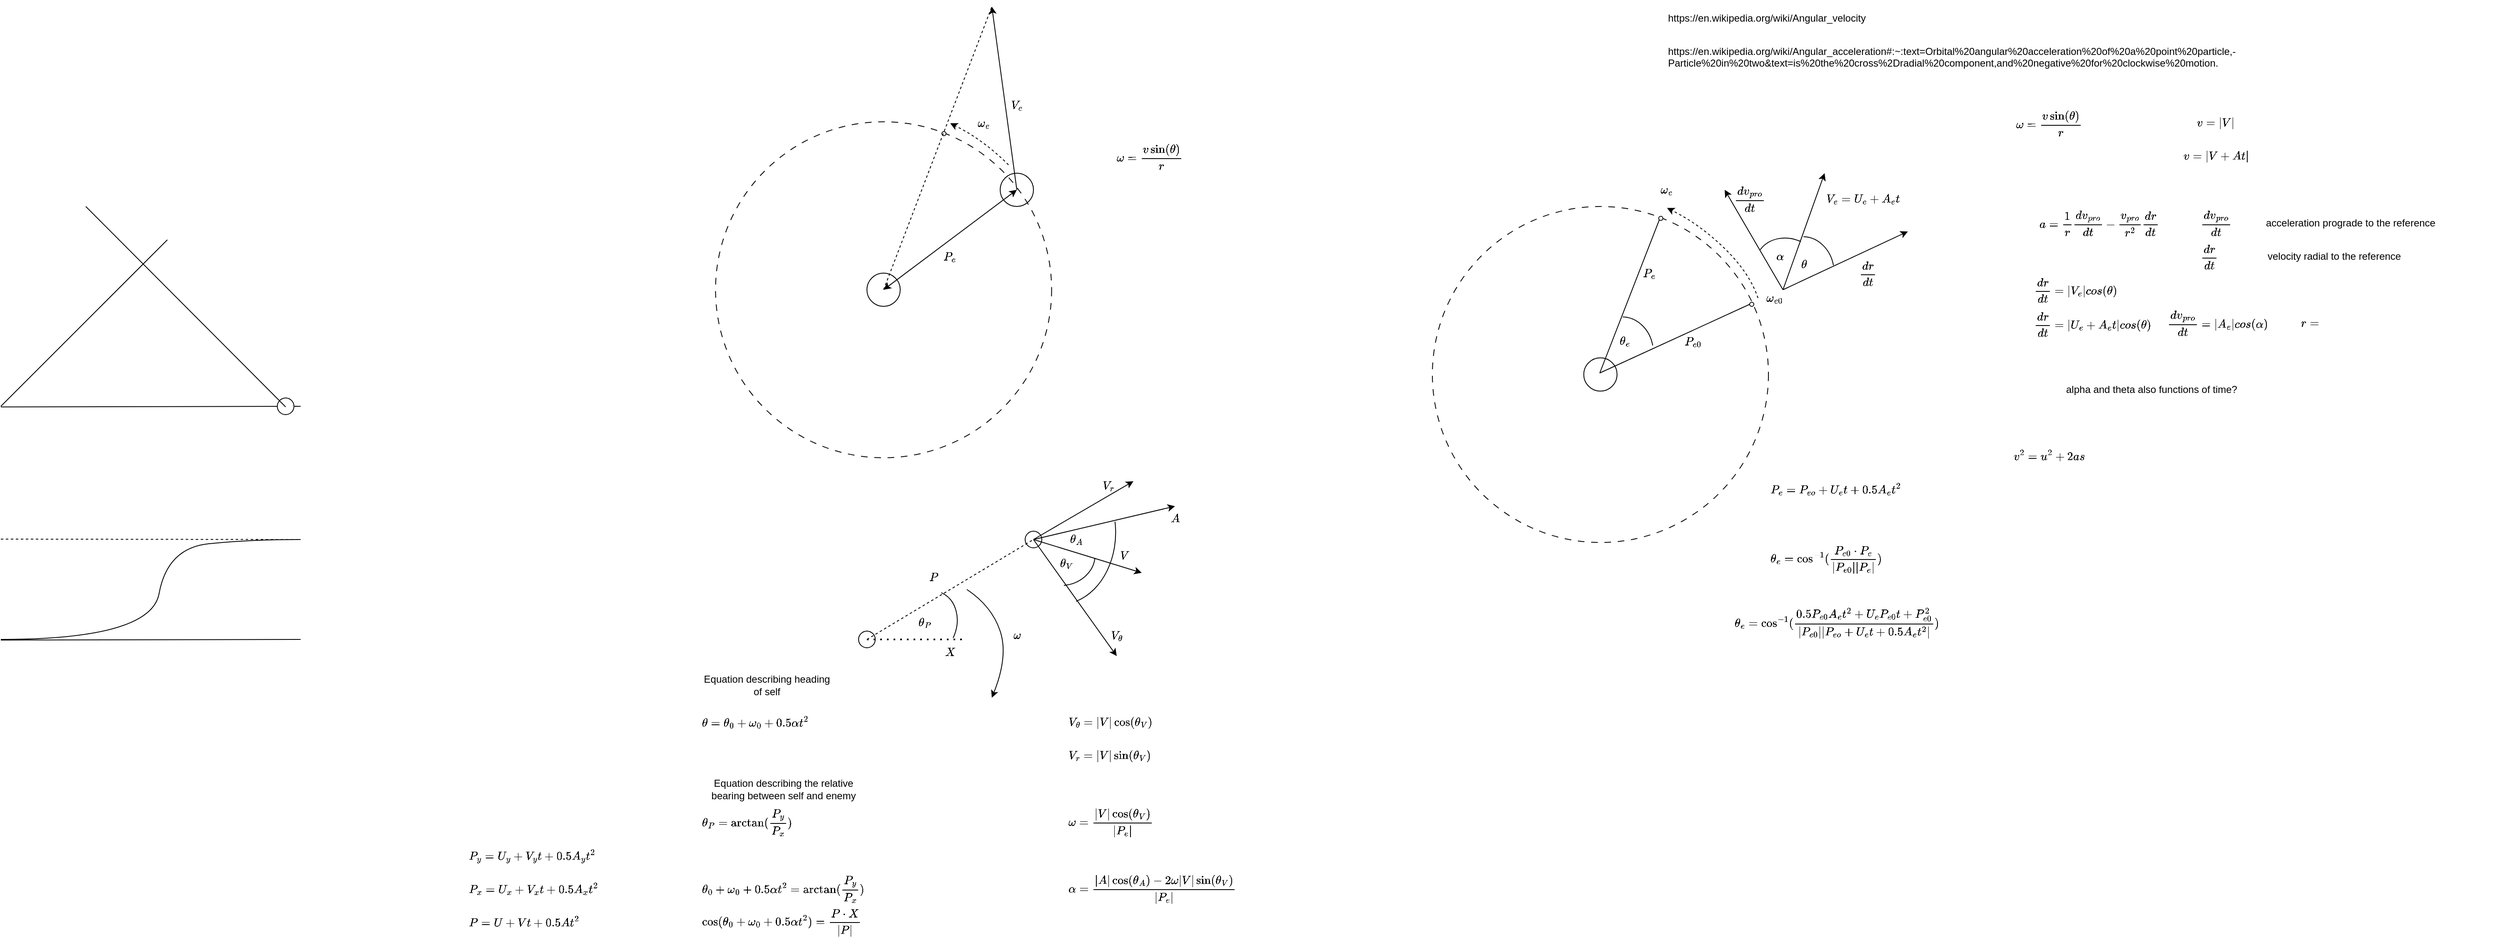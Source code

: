 <mxfile>
    <diagram id="aeeHIykhzUZGhpPW8PlR" name="Page-1">
        <mxGraphModel dx="1487" dy="787" grid="1" gridSize="10" guides="1" tooltips="1" connect="1" arrows="1" fold="1" page="1" pageScale="1" pageWidth="827" pageHeight="1169" math="1" shadow="0">
            <root>
                <mxCell id="0"/>
                <mxCell id="1" parent="0"/>
                <mxCell id="7" value="" style="ellipse;whiteSpace=wrap;html=1;aspect=fixed;fillColor=none;gradientColor=none;dashed=1;dashPattern=8 8;movable=0;resizable=0;rotatable=0;deletable=0;editable=0;connectable=0;" parent="1" vertex="1">
                    <mxGeometry x="178.22" y="178.23" width="403.55" height="403.55" as="geometry"/>
                </mxCell>
                <mxCell id="4" value="" style="ellipse;whiteSpace=wrap;html=1;aspect=fixed;gradientColor=none;fillColor=none;movable=0;resizable=0;rotatable=0;deletable=0;editable=0;connectable=0;" parent="1" vertex="1">
                    <mxGeometry x="360" y="360" width="40" height="40" as="geometry"/>
                </mxCell>
                <mxCell id="5" value="" style="ellipse;whiteSpace=wrap;html=1;aspect=fixed;gradientColor=none;fillColor=none;movable=0;resizable=0;rotatable=0;deletable=0;editable=0;connectable=0;" parent="1" vertex="1">
                    <mxGeometry x="520" y="240" width="40" height="40" as="geometry"/>
                </mxCell>
                <mxCell id="6" value="" style="endArrow=classic;html=1;" parent="1" edge="1">
                    <mxGeometry width="50" height="50" relative="1" as="geometry">
                        <mxPoint x="540" y="260" as="sourcePoint"/>
                        <mxPoint x="510" y="40" as="targetPoint"/>
                    </mxGeometry>
                </mxCell>
                <mxCell id="8" value="" style="endArrow=classic;startArrow=classic;html=1;" parent="1" edge="1">
                    <mxGeometry width="50" height="50" relative="1" as="geometry">
                        <mxPoint x="540" y="260" as="sourcePoint"/>
                        <mxPoint x="380" y="380" as="targetPoint"/>
                    </mxGeometry>
                </mxCell>
                <mxCell id="9" value="$$P_e$$" style="text;html=1;strokeColor=none;fillColor=none;align=center;verticalAlign=middle;whiteSpace=wrap;rounded=0;dashed=1;dashPattern=8 8;" parent="1" vertex="1">
                    <mxGeometry x="440" y="320" width="40" height="40" as="geometry"/>
                </mxCell>
                <mxCell id="10" value="$$V_e$$" style="text;html=1;strokeColor=none;fillColor=none;align=center;verticalAlign=middle;whiteSpace=wrap;rounded=0;dashed=1;dashPattern=8 8;" parent="1" vertex="1">
                    <mxGeometry x="500" y="138.23" width="80" height="40" as="geometry"/>
                </mxCell>
                <mxCell id="11" value="" style="ellipse;whiteSpace=wrap;html=1;aspect=fixed;fillColor=#FFFFFF;gradientColor=none;strokeColor=default;fillStyle=solid;" parent="1" vertex="1">
                    <mxGeometry x="450" y="190" width="5" height="5" as="geometry"/>
                </mxCell>
                <mxCell id="13" value="" style="endArrow=none;html=1;dashed=1;" parent="1" edge="1">
                    <mxGeometry width="50" height="50" relative="1" as="geometry">
                        <mxPoint x="380" y="380" as="sourcePoint"/>
                        <mxPoint x="510" y="40" as="targetPoint"/>
                    </mxGeometry>
                </mxCell>
                <mxCell id="14" value="" style="curved=1;endArrow=classic;html=1;dashed=1;" parent="1" edge="1">
                    <mxGeometry width="50" height="50" relative="1" as="geometry">
                        <mxPoint x="530" y="230" as="sourcePoint"/>
                        <mxPoint x="460" y="180" as="targetPoint"/>
                        <Array as="points">
                            <mxPoint x="530" y="230"/>
                            <mxPoint x="500" y="200"/>
                        </Array>
                    </mxGeometry>
                </mxCell>
                <mxCell id="15" value="$$\omega_e$$" style="text;html=1;strokeColor=none;fillColor=none;align=center;verticalAlign=middle;whiteSpace=wrap;rounded=0;dashed=1;dashPattern=8 8;" parent="1" vertex="1">
                    <mxGeometry x="460" y="160" width="80" height="40" as="geometry"/>
                </mxCell>
                <mxCell id="27" value="" style="ellipse;whiteSpace=wrap;html=1;aspect=fixed;fillColor=none;gradientColor=none;dashed=1;dashPattern=8 8;movable=0;resizable=0;rotatable=0;deletable=0;editable=0;connectable=0;" parent="1" vertex="1">
                    <mxGeometry x="1039" y="280" width="403.55" height="403.55" as="geometry"/>
                </mxCell>
                <mxCell id="28" value="" style="ellipse;whiteSpace=wrap;html=1;aspect=fixed;gradientColor=none;fillColor=none;movable=0;resizable=0;rotatable=0;deletable=0;editable=0;connectable=0;" parent="1" vertex="1">
                    <mxGeometry x="1220.78" y="461.77" width="40" height="40" as="geometry"/>
                </mxCell>
                <mxCell id="30" value="" style="endArrow=classic;startArrow=classic;html=1;movable=1;resizable=1;rotatable=1;deletable=1;editable=1;connectable=1;" parent="1" source="27" edge="1">
                    <mxGeometry width="50" height="50" relative="1" as="geometry">
                        <mxPoint x="1400.78" y="361.77" as="sourcePoint"/>
                        <mxPoint x="1240.78" y="481.77" as="targetPoint"/>
                    </mxGeometry>
                </mxCell>
                <mxCell id="32" value="" style="ellipse;whiteSpace=wrap;html=1;aspect=fixed;fillColor=#FFFFFF;gradientColor=none;strokeColor=default;fillStyle=solid;movable=1;resizable=1;rotatable=1;deletable=1;editable=1;connectable=1;" parent="1" vertex="1">
                    <mxGeometry x="1310.78" y="291.77" width="5" height="5" as="geometry"/>
                </mxCell>
                <mxCell id="33" value="" style="curved=1;endArrow=classic;html=1;dashed=1;movable=1;resizable=1;rotatable=1;deletable=1;editable=1;connectable=1;" parent="1" edge="1">
                    <mxGeometry width="50" height="50" relative="1" as="geometry">
                        <mxPoint x="1430" y="390" as="sourcePoint"/>
                        <mxPoint x="1320.78" y="281.77" as="targetPoint"/>
                        <Array as="points">
                            <mxPoint x="1420" y="360"/>
                            <mxPoint x="1360.78" y="301.77"/>
                        </Array>
                    </mxGeometry>
                </mxCell>
                <mxCell id="34" value="$$\omega_{e0}$$" style="text;html=1;strokeColor=none;fillColor=none;align=center;verticalAlign=middle;whiteSpace=wrap;rounded=0;dashed=1;dashPattern=8 8;movable=1;resizable=1;rotatable=1;deletable=1;editable=1;connectable=1;" parent="1" vertex="1">
                    <mxGeometry x="1410" y="370" width="80" height="40" as="geometry"/>
                </mxCell>
                <mxCell id="35" value="" style="ellipse;whiteSpace=wrap;html=1;aspect=fixed;fillColor=#FFFFFF;gradientColor=none;strokeColor=default;fillStyle=solid;movable=1;resizable=1;rotatable=1;deletable=1;editable=1;connectable=1;" parent="1" vertex="1">
                    <mxGeometry x="1420" y="395" width="5" height="5" as="geometry"/>
                </mxCell>
                <mxCell id="36" value="" style="endArrow=none;html=1;entryX=0;entryY=0.5;entryDx=0;entryDy=0;" parent="1" target="35" edge="1">
                    <mxGeometry width="50" height="50" relative="1" as="geometry">
                        <mxPoint x="1240" y="480" as="sourcePoint"/>
                        <mxPoint x="1440" y="330" as="targetPoint"/>
                    </mxGeometry>
                </mxCell>
                <mxCell id="37" value="" style="endArrow=none;html=1;entryX=0;entryY=1;entryDx=0;entryDy=0;" parent="1" target="32" edge="1">
                    <mxGeometry width="50" height="50" relative="1" as="geometry">
                        <mxPoint x="1240" y="480" as="sourcePoint"/>
                        <mxPoint x="1430" y="407.5" as="targetPoint"/>
                    </mxGeometry>
                </mxCell>
                <mxCell id="40" value="" style="verticalLabelPosition=bottom;verticalAlign=top;html=1;shape=mxgraph.basic.arc;startAngle=0.766;endAngle=0.983;rotation=85;" parent="1" vertex="1">
                    <mxGeometry x="1225.58" y="417.86" width="84.03" height="73.48" as="geometry"/>
                </mxCell>
                <mxCell id="41" value="$$\theta_e$$" style="text;html=1;strokeColor=none;fillColor=none;align=center;verticalAlign=middle;whiteSpace=wrap;rounded=0;dashed=1;dashPattern=8 8;movable=1;resizable=1;rotatable=1;deletable=1;editable=1;connectable=1;" parent="1" vertex="1">
                    <mxGeometry x="1250" y="421.77" width="40" height="40" as="geometry"/>
                </mxCell>
                <mxCell id="43" value="$$\omega_e$$" style="text;html=1;strokeColor=none;fillColor=none;align=center;verticalAlign=middle;whiteSpace=wrap;rounded=0;dashed=1;dashPattern=8 8;movable=1;resizable=1;rotatable=1;deletable=1;editable=1;connectable=1;" parent="1" vertex="1">
                    <mxGeometry x="1280" y="240" width="80" height="40" as="geometry"/>
                </mxCell>
                <UserObject label="https://en.wikipedia.org/wiki/Angular_velocity" link="https://en.wikipedia.org/wiki/Angular_velocity" id="44">
                    <mxCell style="text;whiteSpace=wrap;html=1;" parent="1" vertex="1">
                        <mxGeometry x="1320" y="40" width="270" height="40" as="geometry"/>
                    </mxCell>
                </UserObject>
                <mxCell id="45" value="https://en.wikipedia.org/wiki/Angular_acceleration#:~:text=Orbital%20angular%20acceleration%20of%20a%20point%20particle,-Particle%20in%20two&amp;text=is%20the%20cross%2Dradial%20component,and%20negative%20for%20clockwise%20motion." style="text;whiteSpace=wrap;html=1;" parent="1" vertex="1">
                    <mxGeometry x="1320" y="80" width="560" height="50" as="geometry"/>
                </mxCell>
                <mxCell id="46" value="$$\omega = \frac{v \sin(\theta)}{r}$$" style="text;html=1;strokeColor=none;fillColor=none;align=center;verticalAlign=middle;whiteSpace=wrap;rounded=0;" parent="1" vertex="1">
                    <mxGeometry x="1680" y="160" width="200" height="40" as="geometry"/>
                </mxCell>
                <mxCell id="47" value="$$ v=|V| $$" style="text;html=1;strokeColor=none;fillColor=none;align=center;verticalAlign=middle;whiteSpace=wrap;rounded=0;" parent="1" vertex="1">
                    <mxGeometry x="1880" y="160" width="200" height="40" as="geometry"/>
                </mxCell>
                <mxCell id="50" value="$$\omega = \frac{v \sin(\theta)}{r}$$" style="text;html=1;strokeColor=none;fillColor=none;align=center;verticalAlign=middle;whiteSpace=wrap;rounded=0;" parent="1" vertex="1">
                    <mxGeometry x="600" y="200" width="200" height="40" as="geometry"/>
                </mxCell>
                <mxCell id="52" value="$$ v=|V+At| $$" style="text;html=1;strokeColor=none;fillColor=none;align=center;verticalAlign=middle;whiteSpace=wrap;rounded=0;" parent="1" vertex="1">
                    <mxGeometry x="1880" y="200" width="200" height="40" as="geometry"/>
                </mxCell>
                <mxCell id="53" value="$$ a = \frac{1}{r} \frac{dv_{pro}}{dt} - \frac{v_{pro}}{r^2} \frac{dr}{dt}$$" style="text;html=1;strokeColor=none;fillColor=none;align=center;verticalAlign=middle;whiteSpace=wrap;rounded=0;" parent="1" vertex="1">
                    <mxGeometry x="1740" y="280" width="200" height="40" as="geometry"/>
                </mxCell>
                <mxCell id="54" value="$$\frac{dv_{pro}}{dt}$$" style="text;html=1;strokeColor=none;fillColor=none;align=left;verticalAlign=middle;whiteSpace=wrap;rounded=0;" parent="1" vertex="1">
                    <mxGeometry x="1960" y="279.27" width="80" height="40.73" as="geometry"/>
                </mxCell>
                <mxCell id="55" value="acceleration prograde to the reference" style="text;html=1;strokeColor=none;fillColor=none;align=left;verticalAlign=middle;whiteSpace=wrap;rounded=0;" parent="1" vertex="1">
                    <mxGeometry x="2038" y="279.27" width="242" height="40.73" as="geometry"/>
                </mxCell>
                <mxCell id="57" value="$$\frac{dr}{dt}$$" style="text;html=1;strokeColor=none;fillColor=none;align=left;verticalAlign=middle;whiteSpace=wrap;rounded=0;" parent="1" vertex="1">
                    <mxGeometry x="1960" y="320" width="80" height="40.73" as="geometry"/>
                </mxCell>
                <mxCell id="58" value="velocity radial to the reference" style="text;html=1;strokeColor=none;fillColor=none;align=left;verticalAlign=middle;whiteSpace=wrap;rounded=0;" parent="1" vertex="1">
                    <mxGeometry x="2040" y="319.27" width="242" height="40.73" as="geometry"/>
                </mxCell>
                <mxCell id="59" value="" style="endArrow=classic;html=1;" parent="1" edge="1">
                    <mxGeometry width="50" height="50" relative="1" as="geometry">
                        <mxPoint x="1460" y="380" as="sourcePoint"/>
                        <mxPoint x="1610" y="310" as="targetPoint"/>
                    </mxGeometry>
                </mxCell>
                <mxCell id="60" value="$$\frac{dv_{pro}}{dt}$$" style="text;html=1;strokeColor=none;fillColor=none;align=left;verticalAlign=middle;whiteSpace=wrap;rounded=0;" parent="1" vertex="1">
                    <mxGeometry x="1400" y="251.04" width="80" height="40.73" as="geometry"/>
                </mxCell>
                <mxCell id="61" value="$$\frac{dr}{dt}$$" style="text;html=1;strokeColor=none;fillColor=none;align=left;verticalAlign=middle;whiteSpace=wrap;rounded=0;" parent="1" vertex="1">
                    <mxGeometry x="1550" y="340" width="30" height="40.73" as="geometry"/>
                </mxCell>
                <mxCell id="63" value="" style="endArrow=classic;html=1;" parent="1" edge="1">
                    <mxGeometry width="50" height="50" relative="1" as="geometry">
                        <mxPoint x="1460" y="380" as="sourcePoint"/>
                        <mxPoint x="1390" y="260" as="targetPoint"/>
                    </mxGeometry>
                </mxCell>
                <mxCell id="64" value="$$\frac{dr}{dt} = |V_e|cos(\theta)$$" style="text;html=1;strokeColor=none;fillColor=none;align=left;verticalAlign=middle;whiteSpace=wrap;rounded=0;" parent="1" vertex="1">
                    <mxGeometry x="1760" y="360" width="200" height="40.73" as="geometry"/>
                </mxCell>
                <mxCell id="65" value="" style="endArrow=classic;html=1;" parent="1" edge="1">
                    <mxGeometry width="50" height="50" relative="1" as="geometry">
                        <mxPoint x="1460.0" y="380" as="sourcePoint"/>
                        <mxPoint x="1510" y="240" as="targetPoint"/>
                    </mxGeometry>
                </mxCell>
                <mxCell id="68" value="" style="verticalLabelPosition=bottom;verticalAlign=top;html=1;shape=mxgraph.basic.arc;startAngle=0.766;endAngle=0.983;rotation=85;" parent="1" vertex="1">
                    <mxGeometry x="1442.55" y="321.52" width="84.03" height="73.48" as="geometry"/>
                </mxCell>
                <mxCell id="69" value="" style="verticalLabelPosition=bottom;verticalAlign=top;html=1;shape=mxgraph.basic.arc;startAngle=0.766;endAngle=0.983;rotation=30;" parent="1" vertex="1">
                    <mxGeometry x="1425" y="319.27" width="84.03" height="73.48" as="geometry"/>
                </mxCell>
                <mxCell id="70" value="$$\theta$$" style="text;html=1;strokeColor=none;fillColor=none;align=left;verticalAlign=middle;whiteSpace=wrap;rounded=0;" parent="1" vertex="1">
                    <mxGeometry x="1480" y="329.27" width="30" height="40.73" as="geometry"/>
                </mxCell>
                <mxCell id="71" value="$$\alpha$$" style="text;html=1;strokeColor=none;fillColor=none;align=left;verticalAlign=middle;whiteSpace=wrap;rounded=0;" parent="1" vertex="1">
                    <mxGeometry x="1450" y="319.27" width="30" height="40.73" as="geometry"/>
                </mxCell>
                <mxCell id="72" value="$$P_{e0}$$" style="text;html=1;strokeColor=none;fillColor=none;align=left;verticalAlign=middle;whiteSpace=wrap;rounded=0;" parent="1" vertex="1">
                    <mxGeometry x="1340" y="421.77" width="30" height="40.73" as="geometry"/>
                </mxCell>
                <mxCell id="73" value="$$V_e=U_e+A_et$$" style="text;html=1;strokeColor=none;fillColor=none;align=left;verticalAlign=middle;whiteSpace=wrap;rounded=0;" parent="1" vertex="1">
                    <mxGeometry x="1510" y="251.04" width="120" height="40" as="geometry"/>
                </mxCell>
                <mxCell id="75" value="$$\frac{dr}{dt} = |U_e+A_et|cos(\theta)$$" style="text;html=1;strokeColor=none;fillColor=none;align=left;verticalAlign=middle;whiteSpace=wrap;rounded=0;" parent="1" vertex="1">
                    <mxGeometry x="1760" y="400.73" width="200" height="40.73" as="geometry"/>
                </mxCell>
                <mxCell id="77" value="$$\frac{dv_{pro}}{dt} = |A_e|cos(\alpha)$$" style="text;html=1;strokeColor=none;fillColor=none;align=left;verticalAlign=middle;whiteSpace=wrap;rounded=0;" parent="1" vertex="1">
                    <mxGeometry x="1920" y="400" width="200" height="40.73" as="geometry"/>
                </mxCell>
                <mxCell id="78" value="$$r=$$" style="text;html=1;strokeColor=none;fillColor=none;align=left;verticalAlign=middle;whiteSpace=wrap;rounded=0;" parent="1" vertex="1">
                    <mxGeometry x="2080" y="400" width="240" height="40.73" as="geometry"/>
                </mxCell>
                <mxCell id="79" value="alpha and theta also functions of time?" style="text;html=1;strokeColor=none;fillColor=none;align=left;verticalAlign=middle;whiteSpace=wrap;rounded=0;" parent="1" vertex="1">
                    <mxGeometry x="1798" y="480" width="242" height="40.73" as="geometry"/>
                </mxCell>
                <mxCell id="80" value="$$ v^2=u^2 + 2as $$" style="text;html=1;strokeColor=none;fillColor=none;align=center;verticalAlign=middle;whiteSpace=wrap;rounded=0;" parent="1" vertex="1">
                    <mxGeometry x="1680" y="560" width="200" height="40" as="geometry"/>
                </mxCell>
                <mxCell id="81" value="$$P_e=P_{eo} +U_et+0.5A_et^2$$" style="text;html=1;strokeColor=none;fillColor=none;align=left;verticalAlign=middle;whiteSpace=wrap;rounded=0;" parent="1" vertex="1">
                    <mxGeometry x="1442.55" y="600" width="237.45" height="40" as="geometry"/>
                </mxCell>
                <mxCell id="82" value="$$\theta_e = \cos^{-1}(\frac{P_{e0} \cdot P_e}{|P_{e0}| |P_e|})$$" style="text;html=1;strokeColor=none;fillColor=none;align=left;verticalAlign=middle;whiteSpace=wrap;rounded=0;" parent="1" vertex="1">
                    <mxGeometry x="1442.55" y="683.55" width="237.45" height="40" as="geometry"/>
                </mxCell>
                <mxCell id="83" value="$$P_e$$" style="text;html=1;strokeColor=none;fillColor=none;align=left;verticalAlign=middle;whiteSpace=wrap;rounded=0;" parent="1" vertex="1">
                    <mxGeometry x="1290" y="340.0" width="30" height="40.73" as="geometry"/>
                </mxCell>
                <mxCell id="84" value="$$\theta_e = \cos^{-1}(\frac{{0.5P_{e0}A_et^2} + {U_eP_{e0}t} + {P_{e0}^2}} {|P_{e0}| |P_{eo} +U_et+0.5A_et^2|})$$" style="text;html=1;strokeColor=none;fillColor=none;align=left;verticalAlign=middle;whiteSpace=wrap;rounded=0;" parent="1" vertex="1">
                    <mxGeometry x="1400" y="760" width="477.45" height="40" as="geometry"/>
                </mxCell>
                <mxCell id="85" value="" style="ellipse;whiteSpace=wrap;html=1;aspect=fixed;fillStyle=solid;fillColor=#FFFFFF;movable=0;resizable=0;rotatable=0;deletable=0;editable=0;connectable=0;" parent="1" vertex="1">
                    <mxGeometry x="350" y="790" width="20" height="20" as="geometry"/>
                </mxCell>
                <mxCell id="86" value="" style="ellipse;whiteSpace=wrap;html=1;aspect=fixed;fillStyle=solid;fillColor=#FFFFFF;movable=0;resizable=0;rotatable=0;deletable=0;editable=0;connectable=0;" parent="1" vertex="1">
                    <mxGeometry x="550" y="670" width="20" height="20" as="geometry"/>
                </mxCell>
                <mxCell id="87" value="" style="endArrow=classic;html=1;" parent="1" edge="1">
                    <mxGeometry width="50" height="50" relative="1" as="geometry">
                        <mxPoint x="560" y="680" as="sourcePoint"/>
                        <mxPoint x="690" y="720" as="targetPoint"/>
                    </mxGeometry>
                </mxCell>
                <mxCell id="88" value="" style="endArrow=none;dashed=1;html=1;" parent="1" edge="1">
                    <mxGeometry width="50" height="50" relative="1" as="geometry">
                        <mxPoint x="360" y="800" as="sourcePoint"/>
                        <mxPoint x="560" y="680" as="targetPoint"/>
                    </mxGeometry>
                </mxCell>
                <mxCell id="89" value="$$V$$" style="text;html=1;strokeColor=none;fillColor=none;align=center;verticalAlign=middle;whiteSpace=wrap;rounded=0;fillStyle=solid;" parent="1" vertex="1">
                    <mxGeometry x="640" y="683.55" width="60" height="30" as="geometry"/>
                </mxCell>
                <mxCell id="90" value="$$P$$" style="text;html=1;strokeColor=none;fillColor=none;align=center;verticalAlign=middle;whiteSpace=wrap;rounded=0;fillStyle=solid;" parent="1" vertex="1">
                    <mxGeometry x="410" y="710" width="60" height="30" as="geometry"/>
                </mxCell>
                <mxCell id="92" value="" style="curved=1;endArrow=classic;html=1;" parent="1" edge="1">
                    <mxGeometry width="50" height="50" relative="1" as="geometry">
                        <mxPoint x="480" y="740" as="sourcePoint"/>
                        <mxPoint x="510" y="870" as="targetPoint"/>
                        <Array as="points">
                            <mxPoint x="510" y="760"/>
                            <mxPoint x="530" y="820"/>
                        </Array>
                    </mxGeometry>
                </mxCell>
                <mxCell id="93" value="$$\omega$$" style="text;html=1;strokeColor=none;fillColor=none;align=center;verticalAlign=middle;whiteSpace=wrap;rounded=0;fillStyle=solid;" parent="1" vertex="1">
                    <mxGeometry x="510" y="780" width="60" height="30" as="geometry"/>
                </mxCell>
                <mxCell id="96" value="" style="endArrow=classic;html=1;" parent="1" edge="1">
                    <mxGeometry width="50" height="50" relative="1" as="geometry">
                        <mxPoint x="560" y="680" as="sourcePoint"/>
                        <mxPoint x="660" y="820" as="targetPoint"/>
                    </mxGeometry>
                </mxCell>
                <mxCell id="97" value="" style="endArrow=classic;html=1;" parent="1" edge="1">
                    <mxGeometry width="50" height="50" relative="1" as="geometry">
                        <mxPoint x="560" y="680" as="sourcePoint"/>
                        <mxPoint x="680" y="610" as="targetPoint"/>
                    </mxGeometry>
                </mxCell>
                <mxCell id="98" value="$$V_r$$" style="text;html=1;strokeColor=none;fillColor=none;align=center;verticalAlign=middle;whiteSpace=wrap;rounded=0;fillStyle=solid;" parent="1" vertex="1">
                    <mxGeometry x="620" y="600" width="60" height="30" as="geometry"/>
                </mxCell>
                <mxCell id="99" value="$$V_\theta$$" style="text;html=1;strokeColor=none;fillColor=none;align=center;verticalAlign=middle;whiteSpace=wrap;rounded=0;fillStyle=solid;" parent="1" vertex="1">
                    <mxGeometry x="630" y="780" width="60" height="30" as="geometry"/>
                </mxCell>
                <mxCell id="100" value="" style="verticalLabelPosition=bottom;verticalAlign=top;html=1;shape=mxgraph.basic.arc;startAngle=0.766;endAngle=0.983;rotation=-180;" parent="1" vertex="1">
                    <mxGeometry x="550" y="661.81" width="84.03" height="73.48" as="geometry"/>
                </mxCell>
                <mxCell id="101" value="$$\theta_V$$" style="text;html=1;strokeColor=none;fillColor=none;align=center;verticalAlign=middle;whiteSpace=wrap;rounded=0;fillStyle=solid;" parent="1" vertex="1">
                    <mxGeometry x="570" y="693.55" width="60" height="30" as="geometry"/>
                </mxCell>
                <mxCell id="103" value="$$V_\theta = |V|\cos(\theta_V)$$" style="text;html=1;strokeColor=none;fillColor=none;align=left;verticalAlign=middle;whiteSpace=wrap;rounded=0;fillStyle=solid;" parent="1" vertex="1">
                    <mxGeometry x="600" y="880" width="280" height="40" as="geometry"/>
                </mxCell>
                <mxCell id="104" value="$$V_r = |V|\sin(\theta_V)$$" style="text;html=1;strokeColor=none;fillColor=none;align=left;verticalAlign=middle;whiteSpace=wrap;rounded=0;fillStyle=solid;" parent="1" vertex="1">
                    <mxGeometry x="600" y="920" width="280" height="40" as="geometry"/>
                </mxCell>
                <mxCell id="105" value="$$\omega = \frac{|V|\cos(\theta_V)}{|P_e|}$$" style="text;html=1;strokeColor=none;fillColor=none;align=left;verticalAlign=middle;whiteSpace=wrap;rounded=0;fillStyle=solid;" parent="1" vertex="1">
                    <mxGeometry x="600" y="1000" width="280" height="40" as="geometry"/>
                </mxCell>
                <mxCell id="107" value="$$\alpha =&amp;nbsp;\frac{|A|\cos(\theta_A) - 2\omega|V|\sin(\theta_V)}{|P_e|}$$" style="text;html=1;strokeColor=none;fillColor=none;align=left;verticalAlign=middle;whiteSpace=wrap;rounded=0;fillStyle=solid;" parent="1" vertex="1">
                    <mxGeometry x="600" y="1080" width="280" height="40" as="geometry"/>
                </mxCell>
                <mxCell id="108" value="$$A$$" style="text;html=1;strokeColor=none;fillColor=none;align=center;verticalAlign=middle;whiteSpace=wrap;rounded=0;fillStyle=solid;" parent="1" vertex="1">
                    <mxGeometry x="700" y="640" width="60" height="30" as="geometry"/>
                </mxCell>
                <mxCell id="111" value="" style="endArrow=classic;html=1;" parent="1" edge="1">
                    <mxGeometry width="50" height="50" relative="1" as="geometry">
                        <mxPoint x="560" y="680" as="sourcePoint"/>
                        <mxPoint x="730" y="640" as="targetPoint"/>
                    </mxGeometry>
                </mxCell>
                <mxCell id="112" value="$$\theta_A$$" style="text;html=1;strokeColor=none;fillColor=none;align=center;verticalAlign=middle;whiteSpace=wrap;rounded=0;fillStyle=solid;" parent="1" vertex="1">
                    <mxGeometry x="581.77" y="665" width="60" height="30" as="geometry"/>
                </mxCell>
                <mxCell id="113" value="" style="verticalLabelPosition=bottom;verticalAlign=top;html=1;shape=mxgraph.basic.arc;startAngle=0.726;endAngle=0.952;rotation=-180;" parent="1" vertex="1">
                    <mxGeometry x="523.54" y="585" width="135.12" height="173.19" as="geometry"/>
                </mxCell>
                <mxCell id="115" value="$$ \theta = \theta_0 +&lt;br&gt;&amp;nbsp;\omega_0 + 0.5 \alpha t^2 $$" style="text;html=1;strokeColor=none;fillColor=none;align=left;verticalAlign=middle;whiteSpace=wrap;rounded=0;" vertex="1" parent="1">
                    <mxGeometry x="160" y="880" width="200" height="40" as="geometry"/>
                </mxCell>
                <mxCell id="116" value="Equation describing heading of self" style="text;html=1;strokeColor=none;fillColor=none;align=center;verticalAlign=middle;whiteSpace=wrap;rounded=0;" vertex="1" parent="1">
                    <mxGeometry x="160" y="840" width="160" height="30" as="geometry"/>
                </mxCell>
                <mxCell id="117" value="Equation describing the relative bearing between self and enemy" style="text;html=1;strokeColor=none;fillColor=none;align=center;verticalAlign=middle;whiteSpace=wrap;rounded=0;" vertex="1" parent="1">
                    <mxGeometry x="160" y="960" width="200" height="40" as="geometry"/>
                </mxCell>
                <mxCell id="118" value="$$ \theta_P = \arctan(\frac{P_y}{P_x}) $$" style="text;html=1;strokeColor=none;fillColor=none;align=left;verticalAlign=middle;whiteSpace=wrap;rounded=0;" vertex="1" parent="1">
                    <mxGeometry x="160" y="1000" width="200" height="40" as="geometry"/>
                </mxCell>
                <mxCell id="119" value="" style="endArrow=none;dashed=1;html=1;dashPattern=1 3;strokeWidth=2;" edge="1" parent="1">
                    <mxGeometry width="50" height="50" relative="1" as="geometry">
                        <mxPoint x="360" y="800" as="sourcePoint"/>
                        <mxPoint x="480" y="800" as="targetPoint"/>
                    </mxGeometry>
                </mxCell>
                <mxCell id="121" value="" style="verticalLabelPosition=bottom;verticalAlign=top;html=1;shape=mxgraph.basic.arc;startAngle=0.737;endAngle=0.983;rotation=120;" vertex="1" parent="1">
                    <mxGeometry x="384.48" y="747.41" width="90" height="73.48" as="geometry"/>
                </mxCell>
                <mxCell id="122" value="$$\theta_P$$" style="text;html=1;strokeColor=none;fillColor=none;align=center;verticalAlign=middle;whiteSpace=wrap;rounded=0;fillStyle=solid;" vertex="1" parent="1">
                    <mxGeometry x="400" y="765" width="60" height="30" as="geometry"/>
                </mxCell>
                <mxCell id="123" value="$$\theta_0 +&amp;nbsp;\omega_0 + 0.5 \alpha t^2 = \arctan(\frac{P_y}{P_x})&amp;nbsp;$$" style="text;html=1;strokeColor=none;fillColor=none;align=left;verticalAlign=middle;whiteSpace=wrap;rounded=0;" vertex="1" parent="1">
                    <mxGeometry x="160" y="1080" width="400" height="40" as="geometry"/>
                </mxCell>
                <mxCell id="124" value="$$ P_x = U_x +&amp;nbsp;V_xt + 0.5 A_x t^2 $$" style="text;html=1;strokeColor=none;fillColor=none;align=left;verticalAlign=middle;whiteSpace=wrap;rounded=0;" vertex="1" parent="1">
                    <mxGeometry x="-120" y="1080" width="200" height="40" as="geometry"/>
                </mxCell>
                <mxCell id="125" value="$$ P_y = U_y +&amp;nbsp;V_yt + 0.5 A_y t^2 $$" style="text;html=1;strokeColor=none;fillColor=none;align=left;verticalAlign=middle;whiteSpace=wrap;rounded=0;" vertex="1" parent="1">
                    <mxGeometry x="-120" y="1040" width="200" height="40" as="geometry"/>
                </mxCell>
                <mxCell id="126" value="$$X$$" style="text;html=1;strokeColor=none;fillColor=none;align=center;verticalAlign=middle;whiteSpace=wrap;rounded=0;fillStyle=solid;" vertex="1" parent="1">
                    <mxGeometry x="430" y="800" width="60" height="30" as="geometry"/>
                </mxCell>
                <mxCell id="127" value="$$\cos(\theta_0 +&amp;nbsp;\omega_0 + 0.5 \alpha t^2) = \frac{P \cdot X}{|P|} $$" style="text;html=1;strokeColor=none;fillColor=none;align=left;verticalAlign=middle;whiteSpace=wrap;rounded=0;" vertex="1" parent="1">
                    <mxGeometry x="160" y="1120" width="400" height="40" as="geometry"/>
                </mxCell>
                <mxCell id="128" value="$$ P = U +&amp;nbsp;Vt + 0.5 A t^2 $$" style="text;html=1;strokeColor=none;fillColor=none;align=left;verticalAlign=middle;whiteSpace=wrap;rounded=0;" vertex="1" parent="1">
                    <mxGeometry x="-120" y="1120" width="200" height="40" as="geometry"/>
                </mxCell>
                <mxCell id="129" value="" style="endArrow=none;html=1;" edge="1" parent="1">
                    <mxGeometry width="50" height="50" relative="1" as="geometry">
                        <mxPoint x="-680" y="520.73" as="sourcePoint"/>
                        <mxPoint x="-320" y="520" as="targetPoint"/>
                    </mxGeometry>
                </mxCell>
                <mxCell id="130" value="" style="endArrow=none;html=1;" edge="1" parent="1">
                    <mxGeometry width="50" height="50" relative="1" as="geometry">
                        <mxPoint x="-680" y="520" as="sourcePoint"/>
                        <mxPoint x="-480" y="320" as="targetPoint"/>
                    </mxGeometry>
                </mxCell>
                <mxCell id="133" value="" style="group" vertex="1" connectable="0" parent="1">
                    <mxGeometry x="-578" y="280" width="250" height="250" as="geometry"/>
                </mxCell>
                <mxCell id="131" value="" style="ellipse;whiteSpace=wrap;html=1;aspect=fixed;fillStyle=solid;fillColor=#FFFFFF;movable=1;resizable=1;rotatable=1;deletable=1;editable=1;connectable=1;" vertex="1" parent="133">
                    <mxGeometry x="230" y="230" width="20" height="20" as="geometry"/>
                </mxCell>
                <mxCell id="132" value="" style="endArrow=none;html=1;movable=1;resizable=1;rotatable=1;deletable=1;editable=1;connectable=1;" edge="1" parent="133">
                    <mxGeometry width="50" height="50" relative="1" as="geometry">
                        <mxPoint as="sourcePoint"/>
                        <mxPoint x="240" y="240.73" as="targetPoint"/>
                    </mxGeometry>
                </mxCell>
                <mxCell id="135" value="" style="endArrow=none;html=1;" edge="1" parent="1">
                    <mxGeometry width="50" height="50" relative="1" as="geometry">
                        <mxPoint x="-680" y="800.73" as="sourcePoint"/>
                        <mxPoint x="-320" y="800" as="targetPoint"/>
                    </mxGeometry>
                </mxCell>
                <mxCell id="138" value="" style="endArrow=none;dashed=1;html=1;" edge="1" parent="1">
                    <mxGeometry width="50" height="50" relative="1" as="geometry">
                        <mxPoint x="-680" y="679.5" as="sourcePoint"/>
                        <mxPoint x="-320" y="680" as="targetPoint"/>
                    </mxGeometry>
                </mxCell>
                <mxCell id="139" value="" style="endArrow=none;html=1;endFill=0;curved=1;" edge="1" parent="1">
                    <mxGeometry width="50" height="50" relative="1" as="geometry">
                        <mxPoint x="-680" y="800" as="sourcePoint"/>
                        <mxPoint x="-320" y="680" as="targetPoint"/>
                        <Array as="points">
                            <mxPoint x="-500" y="800"/>
                            <mxPoint x="-480" y="690"/>
                            <mxPoint x="-380" y="680"/>
                        </Array>
                    </mxGeometry>
                </mxCell>
            </root>
        </mxGraphModel>
    </diagram>
</mxfile>